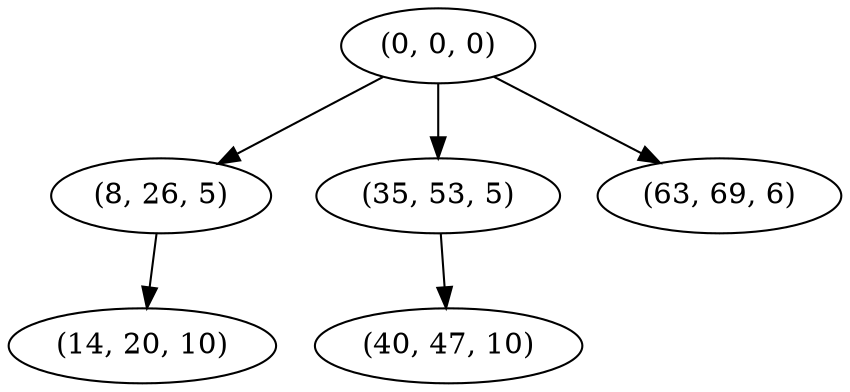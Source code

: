 digraph tree {
    "(0, 0, 0)";
    "(8, 26, 5)";
    "(14, 20, 10)";
    "(35, 53, 5)";
    "(40, 47, 10)";
    "(63, 69, 6)";
    "(0, 0, 0)" -> "(8, 26, 5)";
    "(0, 0, 0)" -> "(35, 53, 5)";
    "(0, 0, 0)" -> "(63, 69, 6)";
    "(8, 26, 5)" -> "(14, 20, 10)";
    "(35, 53, 5)" -> "(40, 47, 10)";
}
